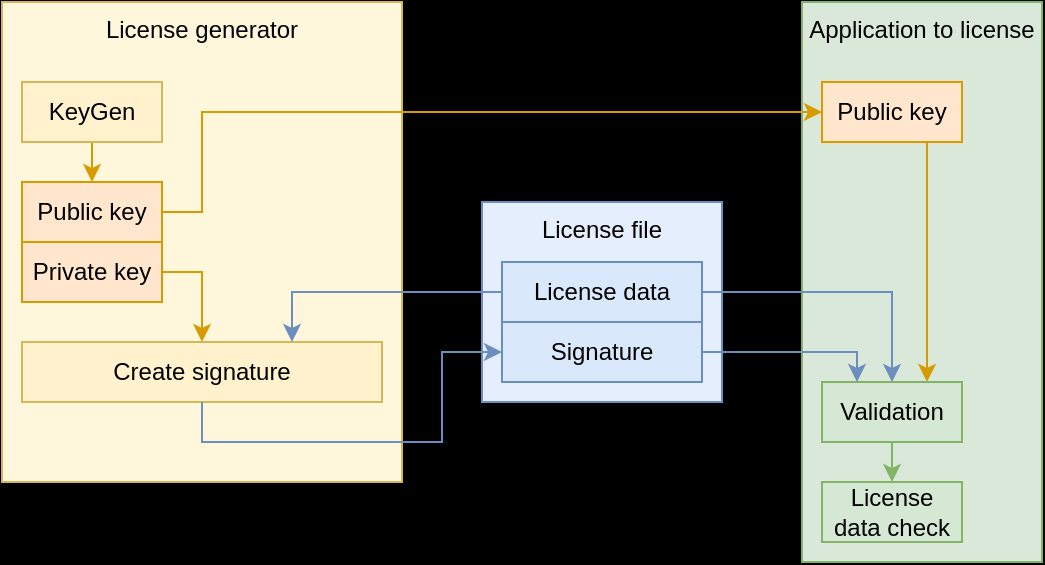 <mxfile version="24.3.1" type="device">
  <diagram name="Page-1" id="gjyw_CzvkztHCU5vyYOj">
    <mxGraphModel dx="677" dy="366" grid="1" gridSize="10" guides="1" tooltips="1" connect="1" arrows="1" fold="1" page="1" pageScale="1" pageWidth="827" pageHeight="1169" background="#000000" math="0" shadow="0">
      <root>
        <mxCell id="0" />
        <mxCell id="1" parent="0" />
        <mxCell id="i51s1frC2SsLJKJ3lwuR-3" value="&lt;div&gt;License generator&lt;/div&gt;&lt;div&gt;&lt;br&gt;&lt;/div&gt;&lt;div&gt;&lt;br&gt;&lt;/div&gt;&lt;div&gt;&lt;br&gt;&lt;/div&gt;&lt;div&gt;&lt;br&gt;&lt;/div&gt;&lt;div&gt;&lt;br&gt;&lt;/div&gt;&lt;div&gt;&lt;br&gt;&lt;/div&gt;" style="rounded=0;whiteSpace=wrap;html=1;horizontal=1;verticalAlign=top;fillColor=#FFF7DB;strokeColor=#d6b656;" vertex="1" parent="1">
          <mxGeometry x="200" y="680" width="200" height="240" as="geometry" />
        </mxCell>
        <mxCell id="i51s1frC2SsLJKJ3lwuR-2" value="Public key" style="rounded=0;whiteSpace=wrap;html=1;fillColor=#ffe6cc;strokeColor=#d79b00;" vertex="1" parent="1">
          <mxGeometry x="210" y="770" width="70" height="30" as="geometry" />
        </mxCell>
        <mxCell id="i51s1frC2SsLJKJ3lwuR-13" style="edgeStyle=orthogonalEdgeStyle;rounded=0;orthogonalLoop=1;jettySize=auto;html=1;exitX=1;exitY=0.5;exitDx=0;exitDy=0;entryX=0.5;entryY=0;entryDx=0;entryDy=0;fillColor=#ffe6cc;strokeColor=#d79b00;" edge="1" parent="1" source="i51s1frC2SsLJKJ3lwuR-6" target="i51s1frC2SsLJKJ3lwuR-11">
          <mxGeometry relative="1" as="geometry" />
        </mxCell>
        <mxCell id="i51s1frC2SsLJKJ3lwuR-6" value="Private key" style="rounded=0;whiteSpace=wrap;html=1;fillColor=#ffe6cc;strokeColor=#d79b00;" vertex="1" parent="1">
          <mxGeometry x="210" y="800" width="70" height="30" as="geometry" />
        </mxCell>
        <mxCell id="i51s1frC2SsLJKJ3lwuR-9" style="edgeStyle=orthogonalEdgeStyle;rounded=0;orthogonalLoop=1;jettySize=auto;html=1;exitX=0.5;exitY=1;exitDx=0;exitDy=0;entryX=0.5;entryY=0;entryDx=0;entryDy=0;fillColor=#ffe6cc;strokeColor=#d79b00;" edge="1" parent="1" source="i51s1frC2SsLJKJ3lwuR-8" target="i51s1frC2SsLJKJ3lwuR-2">
          <mxGeometry relative="1" as="geometry" />
        </mxCell>
        <mxCell id="i51s1frC2SsLJKJ3lwuR-8" value="KeyGen" style="rounded=0;whiteSpace=wrap;html=1;fillColor=#fff2cc;strokeColor=#d6b656;" vertex="1" parent="1">
          <mxGeometry x="210" y="720" width="70" height="30" as="geometry" />
        </mxCell>
        <mxCell id="i51s1frC2SsLJKJ3lwuR-11" value="&lt;div&gt;Create signature&lt;/div&gt;" style="rounded=0;whiteSpace=wrap;html=1;fillColor=#fff2cc;strokeColor=#d6b656;" vertex="1" parent="1">
          <mxGeometry x="210" y="850" width="180" height="30" as="geometry" />
        </mxCell>
        <mxCell id="i51s1frC2SsLJKJ3lwuR-17" value="" style="group" vertex="1" connectable="0" parent="1">
          <mxGeometry x="440" y="780" width="120" height="100" as="geometry" />
        </mxCell>
        <mxCell id="i51s1frC2SsLJKJ3lwuR-14" value="License file" style="rounded=0;whiteSpace=wrap;html=1;verticalAlign=top;fillColor=#E5EEFC;strokeColor=#6c8ebf;" vertex="1" parent="i51s1frC2SsLJKJ3lwuR-17">
          <mxGeometry width="120" height="100" as="geometry" />
        </mxCell>
        <mxCell id="i51s1frC2SsLJKJ3lwuR-15" value="License data" style="rounded=0;whiteSpace=wrap;html=1;fillColor=#dae8fc;strokeColor=#6c8ebf;" vertex="1" parent="i51s1frC2SsLJKJ3lwuR-17">
          <mxGeometry x="10" y="30" width="100" height="30" as="geometry" />
        </mxCell>
        <mxCell id="i51s1frC2SsLJKJ3lwuR-16" value="Signature" style="rounded=0;whiteSpace=wrap;html=1;fillColor=#dae8fc;strokeColor=#6c8ebf;" vertex="1" parent="i51s1frC2SsLJKJ3lwuR-17">
          <mxGeometry x="10" y="60" width="100" height="30" as="geometry" />
        </mxCell>
        <mxCell id="i51s1frC2SsLJKJ3lwuR-18" style="edgeStyle=orthogonalEdgeStyle;rounded=0;orthogonalLoop=1;jettySize=auto;html=1;exitX=0;exitY=0.5;exitDx=0;exitDy=0;entryX=0.75;entryY=0;entryDx=0;entryDy=0;fillColor=#dae8fc;strokeColor=#6c8ebf;" edge="1" parent="1" source="i51s1frC2SsLJKJ3lwuR-15" target="i51s1frC2SsLJKJ3lwuR-11">
          <mxGeometry relative="1" as="geometry" />
        </mxCell>
        <mxCell id="i51s1frC2SsLJKJ3lwuR-19" value="" style="group" vertex="1" connectable="0" parent="1">
          <mxGeometry x="600" y="680" width="120" height="280" as="geometry" />
        </mxCell>
        <mxCell id="i51s1frC2SsLJKJ3lwuR-1" value="&lt;div&gt;Application to license&lt;/div&gt;&lt;div&gt;&lt;br&gt;&lt;/div&gt;&lt;div&gt;&lt;br&gt;&lt;/div&gt;&lt;div&gt;&lt;br&gt;&lt;/div&gt;" style="rounded=0;whiteSpace=wrap;html=1;verticalAlign=top;fillColor=#DAE8DA;strokeColor=#82b366;" vertex="1" parent="i51s1frC2SsLJKJ3lwuR-19">
          <mxGeometry width="120" height="280" as="geometry" />
        </mxCell>
        <mxCell id="i51s1frC2SsLJKJ3lwuR-26" style="edgeStyle=orthogonalEdgeStyle;rounded=0;orthogonalLoop=1;jettySize=auto;html=1;exitX=0.75;exitY=1;exitDx=0;exitDy=0;entryX=0.75;entryY=0;entryDx=0;entryDy=0;fillColor=#ffe6cc;strokeColor=#d79b00;" edge="1" parent="i51s1frC2SsLJKJ3lwuR-19" source="i51s1frC2SsLJKJ3lwuR-5" target="i51s1frC2SsLJKJ3lwuR-21">
          <mxGeometry relative="1" as="geometry" />
        </mxCell>
        <mxCell id="i51s1frC2SsLJKJ3lwuR-5" value="Public key" style="rounded=0;whiteSpace=wrap;html=1;fillColor=#ffe6cc;strokeColor=#d79b00;" vertex="1" parent="i51s1frC2SsLJKJ3lwuR-19">
          <mxGeometry x="10" y="40" width="70" height="30" as="geometry" />
        </mxCell>
        <mxCell id="i51s1frC2SsLJKJ3lwuR-25" style="edgeStyle=orthogonalEdgeStyle;rounded=0;orthogonalLoop=1;jettySize=auto;html=1;exitX=0.5;exitY=1;exitDx=0;exitDy=0;entryX=0.5;entryY=0;entryDx=0;entryDy=0;fillColor=#d5e8d4;strokeColor=#82b366;" edge="1" parent="i51s1frC2SsLJKJ3lwuR-19" source="i51s1frC2SsLJKJ3lwuR-21" target="i51s1frC2SsLJKJ3lwuR-22">
          <mxGeometry relative="1" as="geometry" />
        </mxCell>
        <mxCell id="i51s1frC2SsLJKJ3lwuR-21" value="Validation" style="rounded=0;whiteSpace=wrap;html=1;fillColor=#d5e8d4;strokeColor=#82b366;" vertex="1" parent="i51s1frC2SsLJKJ3lwuR-19">
          <mxGeometry x="10" y="190" width="70" height="30" as="geometry" />
        </mxCell>
        <mxCell id="i51s1frC2SsLJKJ3lwuR-22" value="License data check" style="rounded=0;whiteSpace=wrap;html=1;fillColor=#d5e8d4;strokeColor=#82b366;" vertex="1" parent="i51s1frC2SsLJKJ3lwuR-19">
          <mxGeometry x="10" y="240" width="70" height="30" as="geometry" />
        </mxCell>
        <mxCell id="i51s1frC2SsLJKJ3lwuR-10" style="edgeStyle=orthogonalEdgeStyle;rounded=0;orthogonalLoop=1;jettySize=auto;html=1;exitX=1;exitY=0.5;exitDx=0;exitDy=0;entryX=0;entryY=0.5;entryDx=0;entryDy=0;fillColor=#ffe6cc;strokeColor=#d79b00;" edge="1" parent="1" source="i51s1frC2SsLJKJ3lwuR-2" target="i51s1frC2SsLJKJ3lwuR-5">
          <mxGeometry relative="1" as="geometry">
            <Array as="points">
              <mxPoint x="300" y="785" />
              <mxPoint x="300" y="735" />
            </Array>
          </mxGeometry>
        </mxCell>
        <mxCell id="i51s1frC2SsLJKJ3lwuR-20" style="edgeStyle=orthogonalEdgeStyle;rounded=0;orthogonalLoop=1;jettySize=auto;html=1;exitX=0.5;exitY=1;exitDx=0;exitDy=0;entryX=0;entryY=0.5;entryDx=0;entryDy=0;fillColor=#dae8fc;strokeColor=#6c8ebf;" edge="1" parent="1" source="i51s1frC2SsLJKJ3lwuR-11" target="i51s1frC2SsLJKJ3lwuR-16">
          <mxGeometry relative="1" as="geometry" />
        </mxCell>
        <mxCell id="i51s1frC2SsLJKJ3lwuR-23" style="edgeStyle=orthogonalEdgeStyle;rounded=0;orthogonalLoop=1;jettySize=auto;html=1;exitX=1;exitY=0.5;exitDx=0;exitDy=0;entryX=0.25;entryY=0;entryDx=0;entryDy=0;fillColor=#dae8fc;strokeColor=#6c8ebf;" edge="1" parent="1" source="i51s1frC2SsLJKJ3lwuR-16" target="i51s1frC2SsLJKJ3lwuR-21">
          <mxGeometry relative="1" as="geometry">
            <Array as="points">
              <mxPoint x="628" y="855" />
            </Array>
          </mxGeometry>
        </mxCell>
        <mxCell id="i51s1frC2SsLJKJ3lwuR-24" style="edgeStyle=orthogonalEdgeStyle;rounded=0;orthogonalLoop=1;jettySize=auto;html=1;exitX=1;exitY=0.5;exitDx=0;exitDy=0;entryX=0.5;entryY=0;entryDx=0;entryDy=0;fillColor=#dae8fc;strokeColor=#6c8ebf;" edge="1" parent="1" source="i51s1frC2SsLJKJ3lwuR-15" target="i51s1frC2SsLJKJ3lwuR-21">
          <mxGeometry relative="1" as="geometry" />
        </mxCell>
      </root>
    </mxGraphModel>
  </diagram>
</mxfile>
